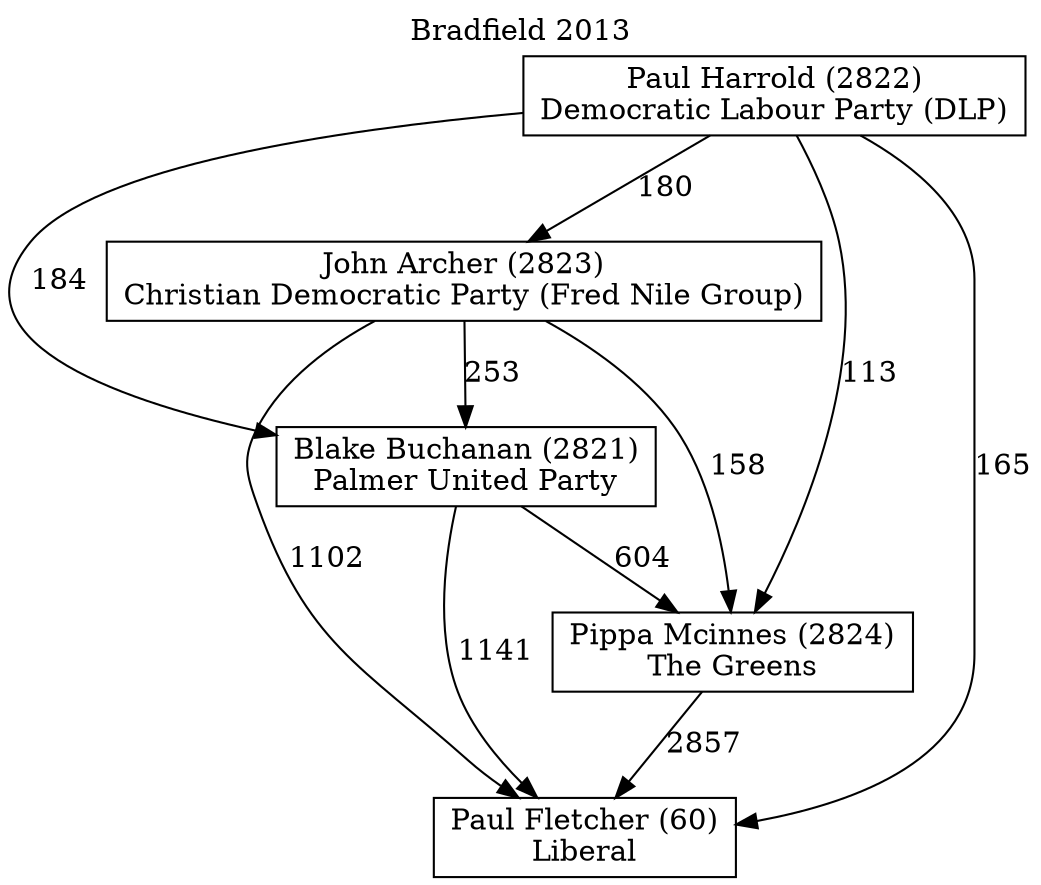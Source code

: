 // House preference flow
digraph "Paul Fletcher (60)_Bradfield_2013" {
	graph [label="Bradfield 2013" labelloc=t mclimit=10]
	node [shape=box]
	"Paul Fletcher (60)" [label="Paul Fletcher (60)
Liberal"]
	"Pippa Mcinnes (2824)" [label="Pippa Mcinnes (2824)
The Greens"]
	"Blake Buchanan (2821)" [label="Blake Buchanan (2821)
Palmer United Party"]
	"John Archer (2823)" [label="John Archer (2823)
Christian Democratic Party (Fred Nile Group)"]
	"Paul Harrold (2822)" [label="Paul Harrold (2822)
Democratic Labour Party (DLP)"]
	"Pippa Mcinnes (2824)" -> "Paul Fletcher (60)" [label=2857]
	"Blake Buchanan (2821)" -> "Pippa Mcinnes (2824)" [label=604]
	"John Archer (2823)" -> "Blake Buchanan (2821)" [label=253]
	"Paul Harrold (2822)" -> "John Archer (2823)" [label=180]
	"Blake Buchanan (2821)" -> "Paul Fletcher (60)" [label=1141]
	"John Archer (2823)" -> "Paul Fletcher (60)" [label=1102]
	"Paul Harrold (2822)" -> "Paul Fletcher (60)" [label=165]
	"Paul Harrold (2822)" -> "Blake Buchanan (2821)" [label=184]
	"John Archer (2823)" -> "Pippa Mcinnes (2824)" [label=158]
	"Paul Harrold (2822)" -> "Pippa Mcinnes (2824)" [label=113]
}
